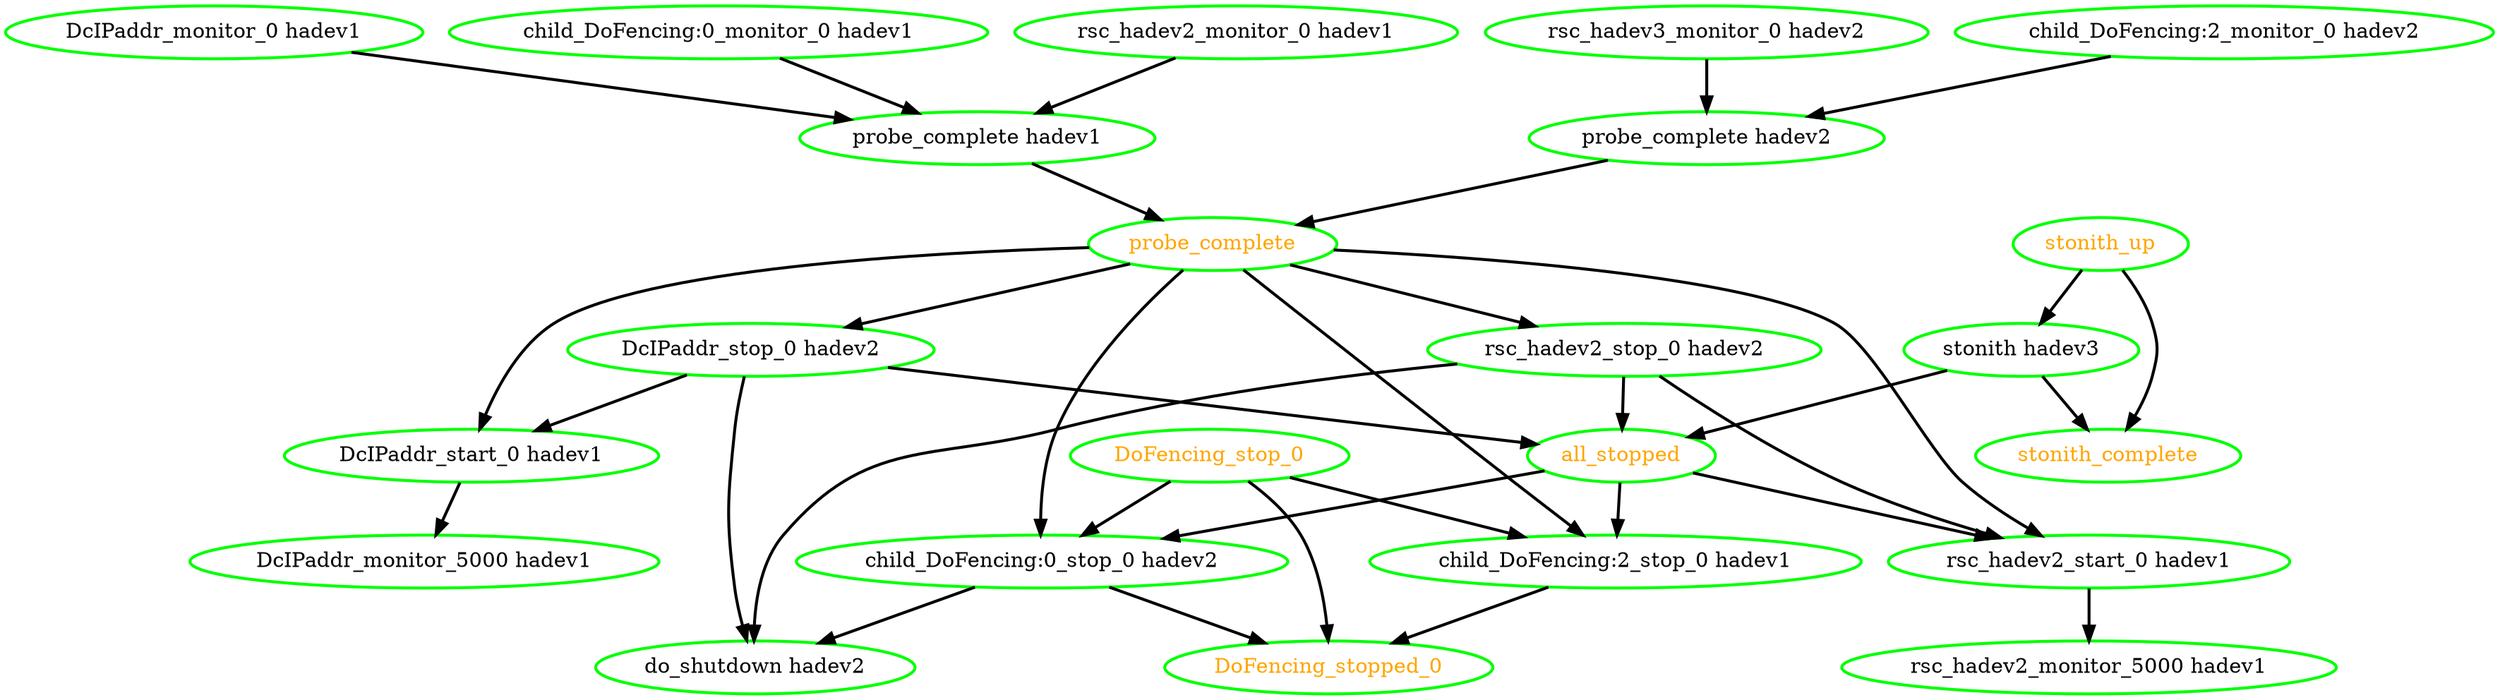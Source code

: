 digraph "g" {
"DcIPaddr_monitor_0 hadev1" -> "probe_complete hadev1" [ style = bold]
"DcIPaddr_monitor_0 hadev1" [ style=bold color="green" fontcolor="black" ]
"DcIPaddr_monitor_5000 hadev1" [ style=bold color="green" fontcolor="black" ]
"DcIPaddr_start_0 hadev1" -> "DcIPaddr_monitor_5000 hadev1" [ style = bold]
"DcIPaddr_start_0 hadev1" [ style=bold color="green" fontcolor="black" ]
"DcIPaddr_stop_0 hadev2" -> "DcIPaddr_start_0 hadev1" [ style = bold]
"DcIPaddr_stop_0 hadev2" -> "all_stopped" [ style = bold]
"DcIPaddr_stop_0 hadev2" -> "do_shutdown hadev2" [ style = bold]
"DcIPaddr_stop_0 hadev2" [ style=bold color="green" fontcolor="black" ]
"DoFencing_stop_0" -> "DoFencing_stopped_0" [ style = bold]
"DoFencing_stop_0" -> "child_DoFencing:0_stop_0 hadev2" [ style = bold]
"DoFencing_stop_0" -> "child_DoFencing:2_stop_0 hadev1" [ style = bold]
"DoFencing_stop_0" [ style=bold color="green" fontcolor="orange" ]
"DoFencing_stopped_0" [ style=bold color="green" fontcolor="orange" ]
"all_stopped" -> "child_DoFencing:0_stop_0 hadev2" [ style = bold]
"all_stopped" -> "child_DoFencing:2_stop_0 hadev1" [ style = bold]
"all_stopped" -> "rsc_hadev2_start_0 hadev1" [ style = bold]
"all_stopped" [ style=bold color="green" fontcolor="orange"  ]
"child_DoFencing:0_monitor_0 hadev1" -> "probe_complete hadev1" [ style = bold]
"child_DoFencing:0_monitor_0 hadev1" [ style=bold color="green" fontcolor="black" ]
"child_DoFencing:0_stop_0 hadev2" -> "DoFencing_stopped_0" [ style = bold]
"child_DoFencing:0_stop_0 hadev2" -> "do_shutdown hadev2" [ style = bold]
"child_DoFencing:0_stop_0 hadev2" [ style=bold color="green" fontcolor="black" ]
"child_DoFencing:2_monitor_0 hadev2" -> "probe_complete hadev2" [ style = bold]
"child_DoFencing:2_monitor_0 hadev2" [ style=bold color="green" fontcolor="black" ]
"child_DoFencing:2_stop_0 hadev1" -> "DoFencing_stopped_0" [ style = bold]
"child_DoFencing:2_stop_0 hadev1" [ style=bold color="green" fontcolor="black" ]
"do_shutdown hadev2" [ style=bold color="green" fontcolor="black" ]
"probe_complete hadev1" -> "probe_complete" [ style = bold]
"probe_complete hadev1" [ style=bold color="green" fontcolor="black" ]
"probe_complete hadev2" -> "probe_complete" [ style = bold]
"probe_complete hadev2" [ style=bold color="green" fontcolor="black" ]
"probe_complete" -> "DcIPaddr_start_0 hadev1" [ style = bold]
"probe_complete" -> "DcIPaddr_stop_0 hadev2" [ style = bold]
"probe_complete" -> "child_DoFencing:0_stop_0 hadev2" [ style = bold]
"probe_complete" -> "child_DoFencing:2_stop_0 hadev1" [ style = bold]
"probe_complete" -> "rsc_hadev2_start_0 hadev1" [ style = bold]
"probe_complete" -> "rsc_hadev2_stop_0 hadev2" [ style = bold]
"probe_complete" [ style=bold color="green" fontcolor="orange" ]
"rsc_hadev2_monitor_0 hadev1" -> "probe_complete hadev1" [ style = bold]
"rsc_hadev2_monitor_0 hadev1" [ style=bold color="green" fontcolor="black" ]
"rsc_hadev2_monitor_5000 hadev1" [ style=bold color="green" fontcolor="black" ]
"rsc_hadev2_start_0 hadev1" -> "rsc_hadev2_monitor_5000 hadev1" [ style = bold]
"rsc_hadev2_start_0 hadev1" [ style=bold color="green" fontcolor="black" ]
"rsc_hadev2_stop_0 hadev2" -> "all_stopped" [ style = bold]
"rsc_hadev2_stop_0 hadev2" -> "do_shutdown hadev2" [ style = bold]
"rsc_hadev2_stop_0 hadev2" -> "rsc_hadev2_start_0 hadev1" [ style = bold]
"rsc_hadev2_stop_0 hadev2" [ style=bold color="green" fontcolor="black" ]
"rsc_hadev3_monitor_0 hadev2" -> "probe_complete hadev2" [ style = bold]
"rsc_hadev3_monitor_0 hadev2" [ style=bold color="green" fontcolor="black" ]
"stonith hadev3" -> "all_stopped" [ style = bold]
"stonith hadev3" -> "stonith_complete" [ style = bold]
"stonith hadev3" [ style=bold color="green" fontcolor="black" ]
"stonith_complete" [ style=bold color="green" fontcolor="orange"  ]
"stonith_up" -> "stonith hadev3" [ style = bold]
"stonith_up" -> "stonith_complete" [ style = bold]
"stonith_up" [ style=bold color="green" fontcolor="orange"  ]
}
